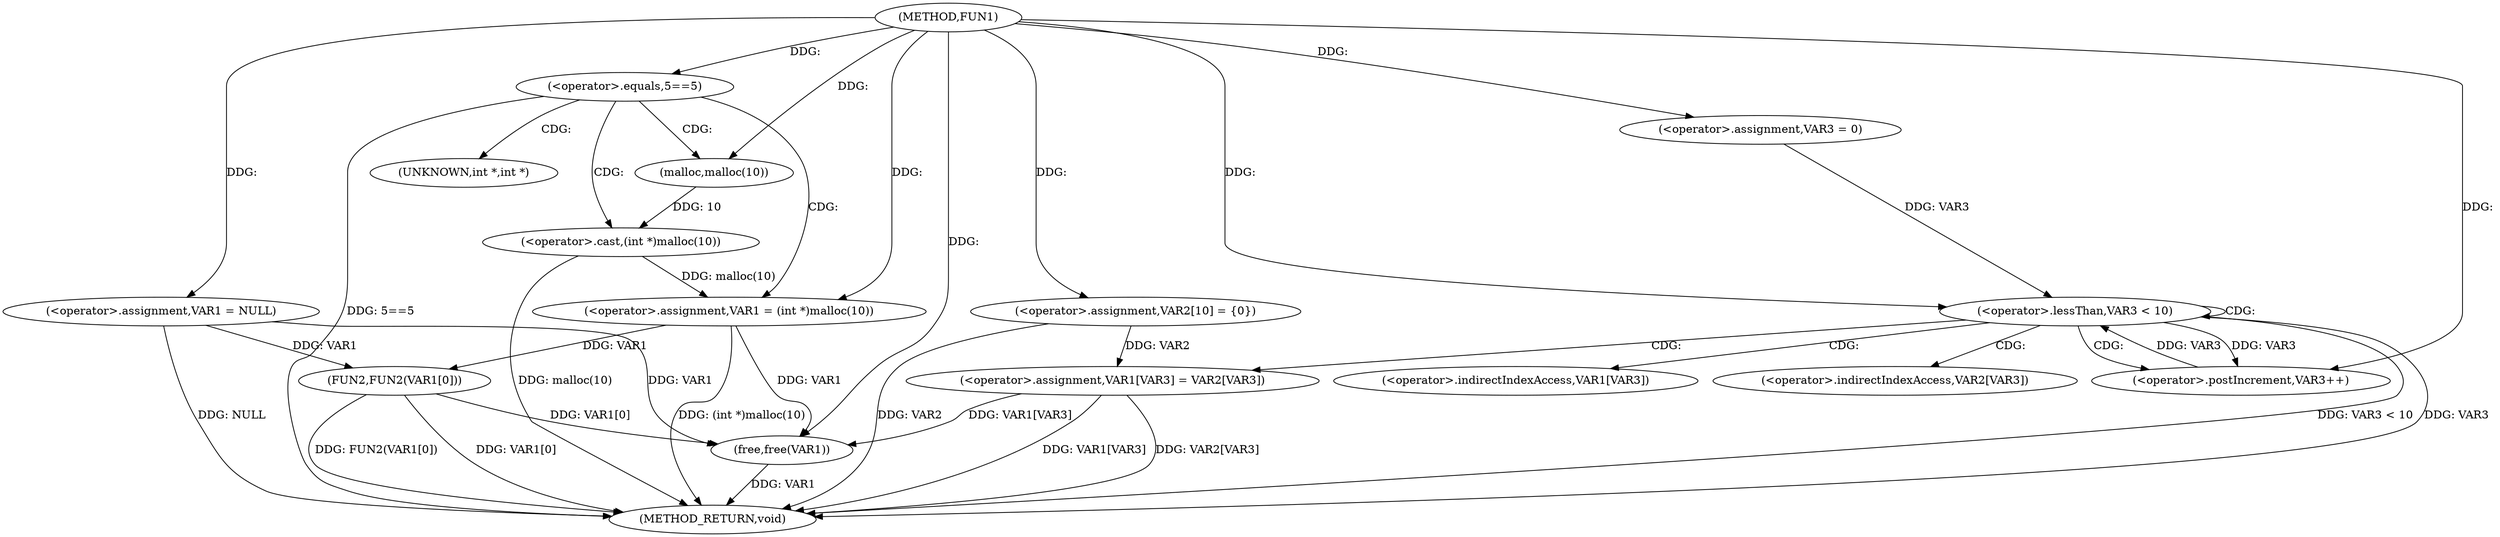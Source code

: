 digraph FUN1 {  
"1000100" [label = "(METHOD,FUN1)" ]
"1000145" [label = "(METHOD_RETURN,void)" ]
"1000103" [label = "(<operator>.assignment,VAR1 = NULL)" ]
"1000107" [label = "(<operator>.equals,5==5)" ]
"1000111" [label = "(<operator>.assignment,VAR1 = (int *)malloc(10))" ]
"1000113" [label = "(<operator>.cast,(int *)malloc(10))" ]
"1000115" [label = "(malloc,malloc(10))" ]
"1000119" [label = "(<operator>.assignment,VAR2[10] = {0})" ]
"1000123" [label = "(<operator>.assignment,VAR3 = 0)" ]
"1000126" [label = "(<operator>.lessThan,VAR3 < 10)" ]
"1000129" [label = "(<operator>.postIncrement,VAR3++)" ]
"1000132" [label = "(<operator>.assignment,VAR1[VAR3] = VAR2[VAR3])" ]
"1000139" [label = "(FUN2,FUN2(VAR1[0]))" ]
"1000143" [label = "(free,free(VAR1))" ]
"1000114" [label = "(UNKNOWN,int *,int *)" ]
"1000133" [label = "(<operator>.indirectIndexAccess,VAR1[VAR3])" ]
"1000136" [label = "(<operator>.indirectIndexAccess,VAR2[VAR3])" ]
  "1000126" -> "1000145"  [ label = "DDG: VAR3 < 10"] 
  "1000107" -> "1000145"  [ label = "DDG: 5==5"] 
  "1000103" -> "1000145"  [ label = "DDG: NULL"] 
  "1000139" -> "1000145"  [ label = "DDG: VAR1[0]"] 
  "1000113" -> "1000145"  [ label = "DDG: malloc(10)"] 
  "1000126" -> "1000145"  [ label = "DDG: VAR3"] 
  "1000132" -> "1000145"  [ label = "DDG: VAR1[VAR3]"] 
  "1000139" -> "1000145"  [ label = "DDG: FUN2(VAR1[0])"] 
  "1000143" -> "1000145"  [ label = "DDG: VAR1"] 
  "1000111" -> "1000145"  [ label = "DDG: (int *)malloc(10)"] 
  "1000119" -> "1000145"  [ label = "DDG: VAR2"] 
  "1000132" -> "1000145"  [ label = "DDG: VAR2[VAR3]"] 
  "1000100" -> "1000103"  [ label = "DDG: "] 
  "1000100" -> "1000107"  [ label = "DDG: "] 
  "1000113" -> "1000111"  [ label = "DDG: malloc(10)"] 
  "1000100" -> "1000111"  [ label = "DDG: "] 
  "1000115" -> "1000113"  [ label = "DDG: 10"] 
  "1000100" -> "1000115"  [ label = "DDG: "] 
  "1000100" -> "1000119"  [ label = "DDG: "] 
  "1000100" -> "1000123"  [ label = "DDG: "] 
  "1000129" -> "1000126"  [ label = "DDG: VAR3"] 
  "1000123" -> "1000126"  [ label = "DDG: VAR3"] 
  "1000100" -> "1000126"  [ label = "DDG: "] 
  "1000126" -> "1000129"  [ label = "DDG: VAR3"] 
  "1000100" -> "1000129"  [ label = "DDG: "] 
  "1000119" -> "1000132"  [ label = "DDG: VAR2"] 
  "1000103" -> "1000139"  [ label = "DDG: VAR1"] 
  "1000111" -> "1000139"  [ label = "DDG: VAR1"] 
  "1000103" -> "1000143"  [ label = "DDG: VAR1"] 
  "1000139" -> "1000143"  [ label = "DDG: VAR1[0]"] 
  "1000132" -> "1000143"  [ label = "DDG: VAR1[VAR3]"] 
  "1000111" -> "1000143"  [ label = "DDG: VAR1"] 
  "1000100" -> "1000143"  [ label = "DDG: "] 
  "1000107" -> "1000114"  [ label = "CDG: "] 
  "1000107" -> "1000115"  [ label = "CDG: "] 
  "1000107" -> "1000113"  [ label = "CDG: "] 
  "1000107" -> "1000111"  [ label = "CDG: "] 
  "1000126" -> "1000132"  [ label = "CDG: "] 
  "1000126" -> "1000129"  [ label = "CDG: "] 
  "1000126" -> "1000133"  [ label = "CDG: "] 
  "1000126" -> "1000136"  [ label = "CDG: "] 
  "1000126" -> "1000126"  [ label = "CDG: "] 
}
